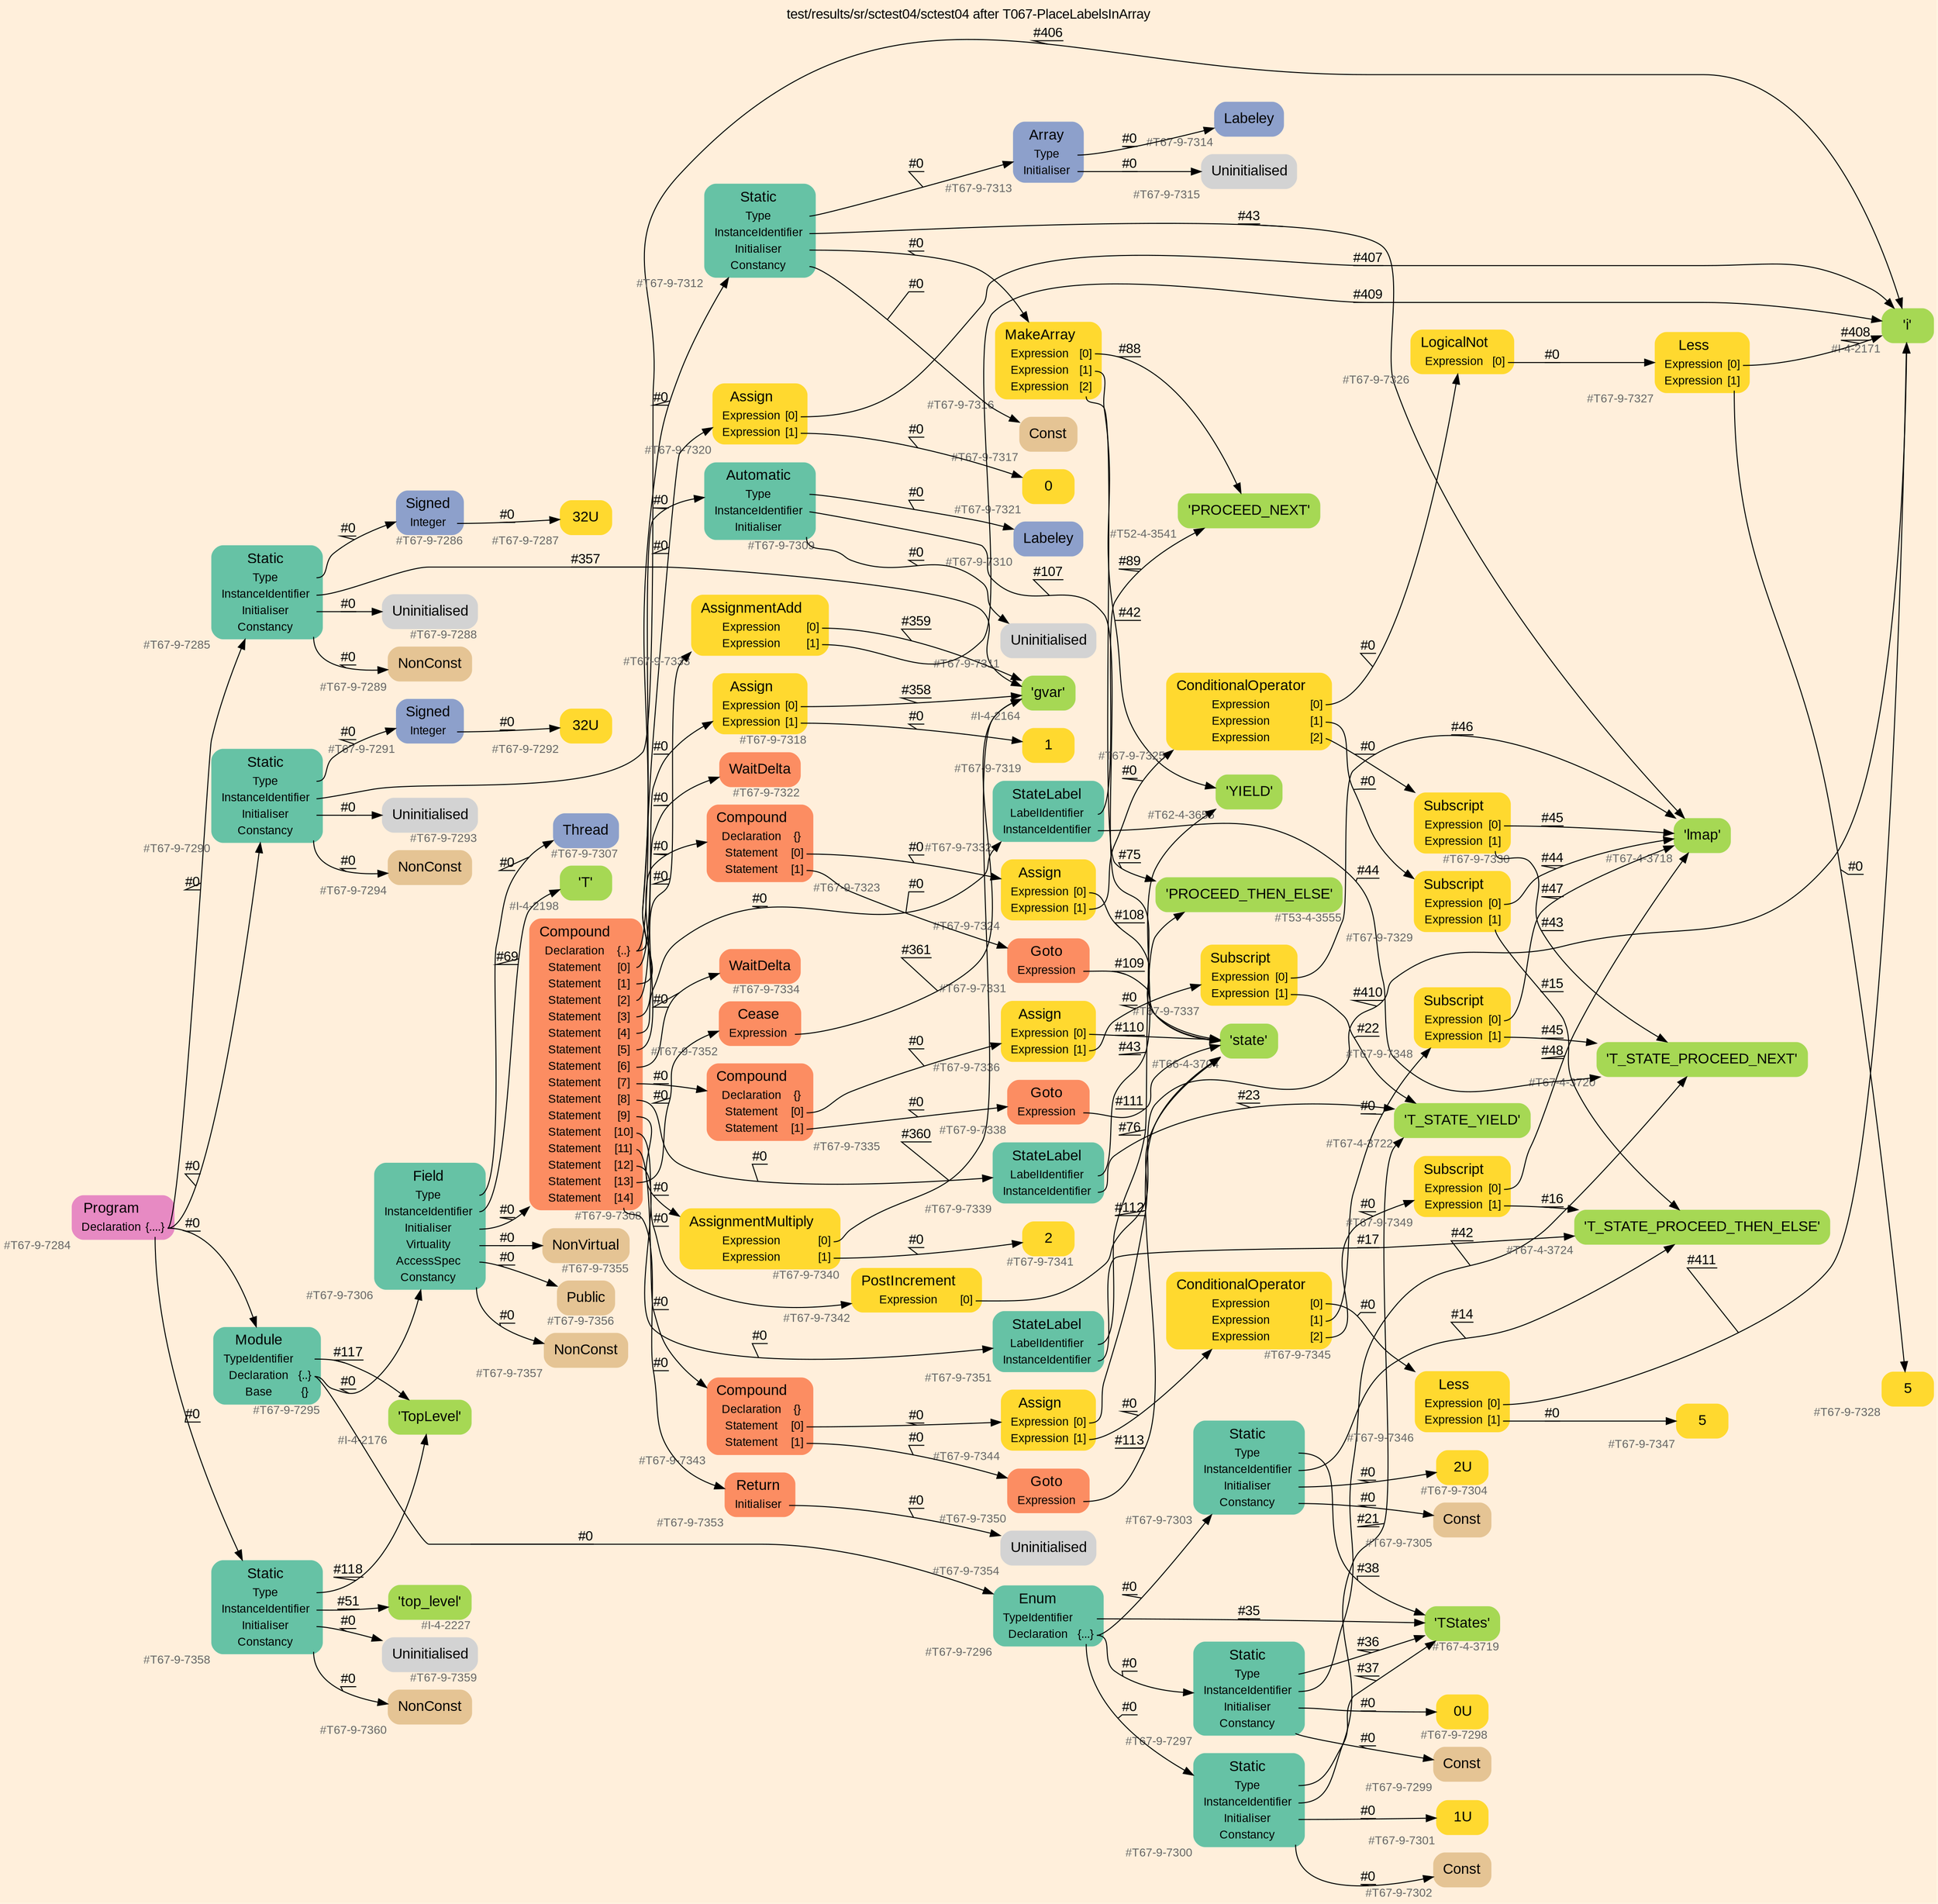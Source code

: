 digraph "test/results/sr/sctest04/sctest04 after T067-PlaceLabelsInArray" {
label = "test/results/sr/sctest04/sctest04 after T067-PlaceLabelsInArray"
labelloc = t
graph [
    rankdir = "LR"
    ranksep = 0.3
    bgcolor = antiquewhite1
    color = black
    fontcolor = black
    fontname = "Arial"
];
node [
    fontname = "Arial"
];
edge [
    fontname = "Arial"
];

// -------------------- node figure --------------------
// -------- block #T67-9-7284 ----------
"#T67-9-7284" [
    fillcolor = "/set28/4"
    xlabel = "#T67-9-7284"
    fontsize = "12"
    fontcolor = grey40
    shape = "plaintext"
    label = <<TABLE BORDER="0" CELLBORDER="0" CELLSPACING="0">
     <TR><TD><FONT COLOR="black" POINT-SIZE="15">Program</FONT></TD></TR>
     <TR><TD><FONT COLOR="black" POINT-SIZE="12">Declaration</FONT></TD><TD PORT="port0"><FONT COLOR="black" POINT-SIZE="12">{....}</FONT></TD></TR>
    </TABLE>>
    style = "rounded,filled"
];

// -------- block #T67-9-7285 ----------
"#T67-9-7285" [
    fillcolor = "/set28/1"
    xlabel = "#T67-9-7285"
    fontsize = "12"
    fontcolor = grey40
    shape = "plaintext"
    label = <<TABLE BORDER="0" CELLBORDER="0" CELLSPACING="0">
     <TR><TD><FONT COLOR="black" POINT-SIZE="15">Static</FONT></TD></TR>
     <TR><TD><FONT COLOR="black" POINT-SIZE="12">Type</FONT></TD><TD PORT="port0"></TD></TR>
     <TR><TD><FONT COLOR="black" POINT-SIZE="12">InstanceIdentifier</FONT></TD><TD PORT="port1"></TD></TR>
     <TR><TD><FONT COLOR="black" POINT-SIZE="12">Initialiser</FONT></TD><TD PORT="port2"></TD></TR>
     <TR><TD><FONT COLOR="black" POINT-SIZE="12">Constancy</FONT></TD><TD PORT="port3"></TD></TR>
    </TABLE>>
    style = "rounded,filled"
];

// -------- block #T67-9-7286 ----------
"#T67-9-7286" [
    fillcolor = "/set28/3"
    xlabel = "#T67-9-7286"
    fontsize = "12"
    fontcolor = grey40
    shape = "plaintext"
    label = <<TABLE BORDER="0" CELLBORDER="0" CELLSPACING="0">
     <TR><TD><FONT COLOR="black" POINT-SIZE="15">Signed</FONT></TD></TR>
     <TR><TD><FONT COLOR="black" POINT-SIZE="12">Integer</FONT></TD><TD PORT="port0"></TD></TR>
    </TABLE>>
    style = "rounded,filled"
];

// -------- block #T67-9-7287 ----------
"#T67-9-7287" [
    fillcolor = "/set28/6"
    xlabel = "#T67-9-7287"
    fontsize = "12"
    fontcolor = grey40
    shape = "plaintext"
    label = <<TABLE BORDER="0" CELLBORDER="0" CELLSPACING="0">
     <TR><TD><FONT COLOR="black" POINT-SIZE="15">32U</FONT></TD></TR>
    </TABLE>>
    style = "rounded,filled"
];

// -------- block #I-4-2164 ----------
"#I-4-2164" [
    fillcolor = "/set28/5"
    xlabel = "#I-4-2164"
    fontsize = "12"
    fontcolor = grey40
    shape = "plaintext"
    label = <<TABLE BORDER="0" CELLBORDER="0" CELLSPACING="0">
     <TR><TD><FONT COLOR="black" POINT-SIZE="15">'gvar'</FONT></TD></TR>
    </TABLE>>
    style = "rounded,filled"
];

// -------- block #T67-9-7288 ----------
"#T67-9-7288" [
    xlabel = "#T67-9-7288"
    fontsize = "12"
    fontcolor = grey40
    shape = "plaintext"
    label = <<TABLE BORDER="0" CELLBORDER="0" CELLSPACING="0">
     <TR><TD><FONT COLOR="black" POINT-SIZE="15">Uninitialised</FONT></TD></TR>
    </TABLE>>
    style = "rounded,filled"
];

// -------- block #T67-9-7289 ----------
"#T67-9-7289" [
    fillcolor = "/set28/7"
    xlabel = "#T67-9-7289"
    fontsize = "12"
    fontcolor = grey40
    shape = "plaintext"
    label = <<TABLE BORDER="0" CELLBORDER="0" CELLSPACING="0">
     <TR><TD><FONT COLOR="black" POINT-SIZE="15">NonConst</FONT></TD></TR>
    </TABLE>>
    style = "rounded,filled"
];

// -------- block #T67-9-7290 ----------
"#T67-9-7290" [
    fillcolor = "/set28/1"
    xlabel = "#T67-9-7290"
    fontsize = "12"
    fontcolor = grey40
    shape = "plaintext"
    label = <<TABLE BORDER="0" CELLBORDER="0" CELLSPACING="0">
     <TR><TD><FONT COLOR="black" POINT-SIZE="15">Static</FONT></TD></TR>
     <TR><TD><FONT COLOR="black" POINT-SIZE="12">Type</FONT></TD><TD PORT="port0"></TD></TR>
     <TR><TD><FONT COLOR="black" POINT-SIZE="12">InstanceIdentifier</FONT></TD><TD PORT="port1"></TD></TR>
     <TR><TD><FONT COLOR="black" POINT-SIZE="12">Initialiser</FONT></TD><TD PORT="port2"></TD></TR>
     <TR><TD><FONT COLOR="black" POINT-SIZE="12">Constancy</FONT></TD><TD PORT="port3"></TD></TR>
    </TABLE>>
    style = "rounded,filled"
];

// -------- block #T67-9-7291 ----------
"#T67-9-7291" [
    fillcolor = "/set28/3"
    xlabel = "#T67-9-7291"
    fontsize = "12"
    fontcolor = grey40
    shape = "plaintext"
    label = <<TABLE BORDER="0" CELLBORDER="0" CELLSPACING="0">
     <TR><TD><FONT COLOR="black" POINT-SIZE="15">Signed</FONT></TD></TR>
     <TR><TD><FONT COLOR="black" POINT-SIZE="12">Integer</FONT></TD><TD PORT="port0"></TD></TR>
    </TABLE>>
    style = "rounded,filled"
];

// -------- block #T67-9-7292 ----------
"#T67-9-7292" [
    fillcolor = "/set28/6"
    xlabel = "#T67-9-7292"
    fontsize = "12"
    fontcolor = grey40
    shape = "plaintext"
    label = <<TABLE BORDER="0" CELLBORDER="0" CELLSPACING="0">
     <TR><TD><FONT COLOR="black" POINT-SIZE="15">32U</FONT></TD></TR>
    </TABLE>>
    style = "rounded,filled"
];

// -------- block #I-4-2171 ----------
"#I-4-2171" [
    fillcolor = "/set28/5"
    xlabel = "#I-4-2171"
    fontsize = "12"
    fontcolor = grey40
    shape = "plaintext"
    label = <<TABLE BORDER="0" CELLBORDER="0" CELLSPACING="0">
     <TR><TD><FONT COLOR="black" POINT-SIZE="15">'i'</FONT></TD></TR>
    </TABLE>>
    style = "rounded,filled"
];

// -------- block #T67-9-7293 ----------
"#T67-9-7293" [
    xlabel = "#T67-9-7293"
    fontsize = "12"
    fontcolor = grey40
    shape = "plaintext"
    label = <<TABLE BORDER="0" CELLBORDER="0" CELLSPACING="0">
     <TR><TD><FONT COLOR="black" POINT-SIZE="15">Uninitialised</FONT></TD></TR>
    </TABLE>>
    style = "rounded,filled"
];

// -------- block #T67-9-7294 ----------
"#T67-9-7294" [
    fillcolor = "/set28/7"
    xlabel = "#T67-9-7294"
    fontsize = "12"
    fontcolor = grey40
    shape = "plaintext"
    label = <<TABLE BORDER="0" CELLBORDER="0" CELLSPACING="0">
     <TR><TD><FONT COLOR="black" POINT-SIZE="15">NonConst</FONT></TD></TR>
    </TABLE>>
    style = "rounded,filled"
];

// -------- block #T67-9-7295 ----------
"#T67-9-7295" [
    fillcolor = "/set28/1"
    xlabel = "#T67-9-7295"
    fontsize = "12"
    fontcolor = grey40
    shape = "plaintext"
    label = <<TABLE BORDER="0" CELLBORDER="0" CELLSPACING="0">
     <TR><TD><FONT COLOR="black" POINT-SIZE="15">Module</FONT></TD></TR>
     <TR><TD><FONT COLOR="black" POINT-SIZE="12">TypeIdentifier</FONT></TD><TD PORT="port0"></TD></TR>
     <TR><TD><FONT COLOR="black" POINT-SIZE="12">Declaration</FONT></TD><TD PORT="port1"><FONT COLOR="black" POINT-SIZE="12">{..}</FONT></TD></TR>
     <TR><TD><FONT COLOR="black" POINT-SIZE="12">Base</FONT></TD><TD PORT="port2"><FONT COLOR="black" POINT-SIZE="12">{}</FONT></TD></TR>
    </TABLE>>
    style = "rounded,filled"
];

// -------- block #I-4-2176 ----------
"#I-4-2176" [
    fillcolor = "/set28/5"
    xlabel = "#I-4-2176"
    fontsize = "12"
    fontcolor = grey40
    shape = "plaintext"
    label = <<TABLE BORDER="0" CELLBORDER="0" CELLSPACING="0">
     <TR><TD><FONT COLOR="black" POINT-SIZE="15">'TopLevel'</FONT></TD></TR>
    </TABLE>>
    style = "rounded,filled"
];

// -------- block #T67-9-7296 ----------
"#T67-9-7296" [
    fillcolor = "/set28/1"
    xlabel = "#T67-9-7296"
    fontsize = "12"
    fontcolor = grey40
    shape = "plaintext"
    label = <<TABLE BORDER="0" CELLBORDER="0" CELLSPACING="0">
     <TR><TD><FONT COLOR="black" POINT-SIZE="15">Enum</FONT></TD></TR>
     <TR><TD><FONT COLOR="black" POINT-SIZE="12">TypeIdentifier</FONT></TD><TD PORT="port0"></TD></TR>
     <TR><TD><FONT COLOR="black" POINT-SIZE="12">Declaration</FONT></TD><TD PORT="port1"><FONT COLOR="black" POINT-SIZE="12">{...}</FONT></TD></TR>
    </TABLE>>
    style = "rounded,filled"
];

// -------- block #T67-4-3719 ----------
"#T67-4-3719" [
    fillcolor = "/set28/5"
    xlabel = "#T67-4-3719"
    fontsize = "12"
    fontcolor = grey40
    shape = "plaintext"
    label = <<TABLE BORDER="0" CELLBORDER="0" CELLSPACING="0">
     <TR><TD><FONT COLOR="black" POINT-SIZE="15">'TStates'</FONT></TD></TR>
    </TABLE>>
    style = "rounded,filled"
];

// -------- block #T67-9-7297 ----------
"#T67-9-7297" [
    fillcolor = "/set28/1"
    xlabel = "#T67-9-7297"
    fontsize = "12"
    fontcolor = grey40
    shape = "plaintext"
    label = <<TABLE BORDER="0" CELLBORDER="0" CELLSPACING="0">
     <TR><TD><FONT COLOR="black" POINT-SIZE="15">Static</FONT></TD></TR>
     <TR><TD><FONT COLOR="black" POINT-SIZE="12">Type</FONT></TD><TD PORT="port0"></TD></TR>
     <TR><TD><FONT COLOR="black" POINT-SIZE="12">InstanceIdentifier</FONT></TD><TD PORT="port1"></TD></TR>
     <TR><TD><FONT COLOR="black" POINT-SIZE="12">Initialiser</FONT></TD><TD PORT="port2"></TD></TR>
     <TR><TD><FONT COLOR="black" POINT-SIZE="12">Constancy</FONT></TD><TD PORT="port3"></TD></TR>
    </TABLE>>
    style = "rounded,filled"
];

// -------- block #T67-4-3720 ----------
"#T67-4-3720" [
    fillcolor = "/set28/5"
    xlabel = "#T67-4-3720"
    fontsize = "12"
    fontcolor = grey40
    shape = "plaintext"
    label = <<TABLE BORDER="0" CELLBORDER="0" CELLSPACING="0">
     <TR><TD><FONT COLOR="black" POINT-SIZE="15">'T_STATE_PROCEED_NEXT'</FONT></TD></TR>
    </TABLE>>
    style = "rounded,filled"
];

// -------- block #T67-9-7298 ----------
"#T67-9-7298" [
    fillcolor = "/set28/6"
    xlabel = "#T67-9-7298"
    fontsize = "12"
    fontcolor = grey40
    shape = "plaintext"
    label = <<TABLE BORDER="0" CELLBORDER="0" CELLSPACING="0">
     <TR><TD><FONT COLOR="black" POINT-SIZE="15">0U</FONT></TD></TR>
    </TABLE>>
    style = "rounded,filled"
];

// -------- block #T67-9-7299 ----------
"#T67-9-7299" [
    fillcolor = "/set28/7"
    xlabel = "#T67-9-7299"
    fontsize = "12"
    fontcolor = grey40
    shape = "plaintext"
    label = <<TABLE BORDER="0" CELLBORDER="0" CELLSPACING="0">
     <TR><TD><FONT COLOR="black" POINT-SIZE="15">Const</FONT></TD></TR>
    </TABLE>>
    style = "rounded,filled"
];

// -------- block #T67-9-7300 ----------
"#T67-9-7300" [
    fillcolor = "/set28/1"
    xlabel = "#T67-9-7300"
    fontsize = "12"
    fontcolor = grey40
    shape = "plaintext"
    label = <<TABLE BORDER="0" CELLBORDER="0" CELLSPACING="0">
     <TR><TD><FONT COLOR="black" POINT-SIZE="15">Static</FONT></TD></TR>
     <TR><TD><FONT COLOR="black" POINT-SIZE="12">Type</FONT></TD><TD PORT="port0"></TD></TR>
     <TR><TD><FONT COLOR="black" POINT-SIZE="12">InstanceIdentifier</FONT></TD><TD PORT="port1"></TD></TR>
     <TR><TD><FONT COLOR="black" POINT-SIZE="12">Initialiser</FONT></TD><TD PORT="port2"></TD></TR>
     <TR><TD><FONT COLOR="black" POINT-SIZE="12">Constancy</FONT></TD><TD PORT="port3"></TD></TR>
    </TABLE>>
    style = "rounded,filled"
];

// -------- block #T67-4-3722 ----------
"#T67-4-3722" [
    fillcolor = "/set28/5"
    xlabel = "#T67-4-3722"
    fontsize = "12"
    fontcolor = grey40
    shape = "plaintext"
    label = <<TABLE BORDER="0" CELLBORDER="0" CELLSPACING="0">
     <TR><TD><FONT COLOR="black" POINT-SIZE="15">'T_STATE_YIELD'</FONT></TD></TR>
    </TABLE>>
    style = "rounded,filled"
];

// -------- block #T67-9-7301 ----------
"#T67-9-7301" [
    fillcolor = "/set28/6"
    xlabel = "#T67-9-7301"
    fontsize = "12"
    fontcolor = grey40
    shape = "plaintext"
    label = <<TABLE BORDER="0" CELLBORDER="0" CELLSPACING="0">
     <TR><TD><FONT COLOR="black" POINT-SIZE="15">1U</FONT></TD></TR>
    </TABLE>>
    style = "rounded,filled"
];

// -------- block #T67-9-7302 ----------
"#T67-9-7302" [
    fillcolor = "/set28/7"
    xlabel = "#T67-9-7302"
    fontsize = "12"
    fontcolor = grey40
    shape = "plaintext"
    label = <<TABLE BORDER="0" CELLBORDER="0" CELLSPACING="0">
     <TR><TD><FONT COLOR="black" POINT-SIZE="15">Const</FONT></TD></TR>
    </TABLE>>
    style = "rounded,filled"
];

// -------- block #T67-9-7303 ----------
"#T67-9-7303" [
    fillcolor = "/set28/1"
    xlabel = "#T67-9-7303"
    fontsize = "12"
    fontcolor = grey40
    shape = "plaintext"
    label = <<TABLE BORDER="0" CELLBORDER="0" CELLSPACING="0">
     <TR><TD><FONT COLOR="black" POINT-SIZE="15">Static</FONT></TD></TR>
     <TR><TD><FONT COLOR="black" POINT-SIZE="12">Type</FONT></TD><TD PORT="port0"></TD></TR>
     <TR><TD><FONT COLOR="black" POINT-SIZE="12">InstanceIdentifier</FONT></TD><TD PORT="port1"></TD></TR>
     <TR><TD><FONT COLOR="black" POINT-SIZE="12">Initialiser</FONT></TD><TD PORT="port2"></TD></TR>
     <TR><TD><FONT COLOR="black" POINT-SIZE="12">Constancy</FONT></TD><TD PORT="port3"></TD></TR>
    </TABLE>>
    style = "rounded,filled"
];

// -------- block #T67-4-3724 ----------
"#T67-4-3724" [
    fillcolor = "/set28/5"
    xlabel = "#T67-4-3724"
    fontsize = "12"
    fontcolor = grey40
    shape = "plaintext"
    label = <<TABLE BORDER="0" CELLBORDER="0" CELLSPACING="0">
     <TR><TD><FONT COLOR="black" POINT-SIZE="15">'T_STATE_PROCEED_THEN_ELSE'</FONT></TD></TR>
    </TABLE>>
    style = "rounded,filled"
];

// -------- block #T67-9-7304 ----------
"#T67-9-7304" [
    fillcolor = "/set28/6"
    xlabel = "#T67-9-7304"
    fontsize = "12"
    fontcolor = grey40
    shape = "plaintext"
    label = <<TABLE BORDER="0" CELLBORDER="0" CELLSPACING="0">
     <TR><TD><FONT COLOR="black" POINT-SIZE="15">2U</FONT></TD></TR>
    </TABLE>>
    style = "rounded,filled"
];

// -------- block #T67-9-7305 ----------
"#T67-9-7305" [
    fillcolor = "/set28/7"
    xlabel = "#T67-9-7305"
    fontsize = "12"
    fontcolor = grey40
    shape = "plaintext"
    label = <<TABLE BORDER="0" CELLBORDER="0" CELLSPACING="0">
     <TR><TD><FONT COLOR="black" POINT-SIZE="15">Const</FONT></TD></TR>
    </TABLE>>
    style = "rounded,filled"
];

// -------- block #T67-9-7306 ----------
"#T67-9-7306" [
    fillcolor = "/set28/1"
    xlabel = "#T67-9-7306"
    fontsize = "12"
    fontcolor = grey40
    shape = "plaintext"
    label = <<TABLE BORDER="0" CELLBORDER="0" CELLSPACING="0">
     <TR><TD><FONT COLOR="black" POINT-SIZE="15">Field</FONT></TD></TR>
     <TR><TD><FONT COLOR="black" POINT-SIZE="12">Type</FONT></TD><TD PORT="port0"></TD></TR>
     <TR><TD><FONT COLOR="black" POINT-SIZE="12">InstanceIdentifier</FONT></TD><TD PORT="port1"></TD></TR>
     <TR><TD><FONT COLOR="black" POINT-SIZE="12">Initialiser</FONT></TD><TD PORT="port2"></TD></TR>
     <TR><TD><FONT COLOR="black" POINT-SIZE="12">Virtuality</FONT></TD><TD PORT="port3"></TD></TR>
     <TR><TD><FONT COLOR="black" POINT-SIZE="12">AccessSpec</FONT></TD><TD PORT="port4"></TD></TR>
     <TR><TD><FONT COLOR="black" POINT-SIZE="12">Constancy</FONT></TD><TD PORT="port5"></TD></TR>
    </TABLE>>
    style = "rounded,filled"
];

// -------- block #T67-9-7307 ----------
"#T67-9-7307" [
    fillcolor = "/set28/3"
    xlabel = "#T67-9-7307"
    fontsize = "12"
    fontcolor = grey40
    shape = "plaintext"
    label = <<TABLE BORDER="0" CELLBORDER="0" CELLSPACING="0">
     <TR><TD><FONT COLOR="black" POINT-SIZE="15">Thread</FONT></TD></TR>
    </TABLE>>
    style = "rounded,filled"
];

// -------- block #I-4-2198 ----------
"#I-4-2198" [
    fillcolor = "/set28/5"
    xlabel = "#I-4-2198"
    fontsize = "12"
    fontcolor = grey40
    shape = "plaintext"
    label = <<TABLE BORDER="0" CELLBORDER="0" CELLSPACING="0">
     <TR><TD><FONT COLOR="black" POINT-SIZE="15">'T'</FONT></TD></TR>
    </TABLE>>
    style = "rounded,filled"
];

// -------- block #T67-9-7308 ----------
"#T67-9-7308" [
    fillcolor = "/set28/2"
    xlabel = "#T67-9-7308"
    fontsize = "12"
    fontcolor = grey40
    shape = "plaintext"
    label = <<TABLE BORDER="0" CELLBORDER="0" CELLSPACING="0">
     <TR><TD><FONT COLOR="black" POINT-SIZE="15">Compound</FONT></TD></TR>
     <TR><TD><FONT COLOR="black" POINT-SIZE="12">Declaration</FONT></TD><TD PORT="port0"><FONT COLOR="black" POINT-SIZE="12">{..}</FONT></TD></TR>
     <TR><TD><FONT COLOR="black" POINT-SIZE="12">Statement</FONT></TD><TD PORT="port1"><FONT COLOR="black" POINT-SIZE="12">[0]</FONT></TD></TR>
     <TR><TD><FONT COLOR="black" POINT-SIZE="12">Statement</FONT></TD><TD PORT="port2"><FONT COLOR="black" POINT-SIZE="12">[1]</FONT></TD></TR>
     <TR><TD><FONT COLOR="black" POINT-SIZE="12">Statement</FONT></TD><TD PORT="port3"><FONT COLOR="black" POINT-SIZE="12">[2]</FONT></TD></TR>
     <TR><TD><FONT COLOR="black" POINT-SIZE="12">Statement</FONT></TD><TD PORT="port4"><FONT COLOR="black" POINT-SIZE="12">[3]</FONT></TD></TR>
     <TR><TD><FONT COLOR="black" POINT-SIZE="12">Statement</FONT></TD><TD PORT="port5"><FONT COLOR="black" POINT-SIZE="12">[4]</FONT></TD></TR>
     <TR><TD><FONT COLOR="black" POINT-SIZE="12">Statement</FONT></TD><TD PORT="port6"><FONT COLOR="black" POINT-SIZE="12">[5]</FONT></TD></TR>
     <TR><TD><FONT COLOR="black" POINT-SIZE="12">Statement</FONT></TD><TD PORT="port7"><FONT COLOR="black" POINT-SIZE="12">[6]</FONT></TD></TR>
     <TR><TD><FONT COLOR="black" POINT-SIZE="12">Statement</FONT></TD><TD PORT="port8"><FONT COLOR="black" POINT-SIZE="12">[7]</FONT></TD></TR>
     <TR><TD><FONT COLOR="black" POINT-SIZE="12">Statement</FONT></TD><TD PORT="port9"><FONT COLOR="black" POINT-SIZE="12">[8]</FONT></TD></TR>
     <TR><TD><FONT COLOR="black" POINT-SIZE="12">Statement</FONT></TD><TD PORT="port10"><FONT COLOR="black" POINT-SIZE="12">[9]</FONT></TD></TR>
     <TR><TD><FONT COLOR="black" POINT-SIZE="12">Statement</FONT></TD><TD PORT="port11"><FONT COLOR="black" POINT-SIZE="12">[10]</FONT></TD></TR>
     <TR><TD><FONT COLOR="black" POINT-SIZE="12">Statement</FONT></TD><TD PORT="port12"><FONT COLOR="black" POINT-SIZE="12">[11]</FONT></TD></TR>
     <TR><TD><FONT COLOR="black" POINT-SIZE="12">Statement</FONT></TD><TD PORT="port13"><FONT COLOR="black" POINT-SIZE="12">[12]</FONT></TD></TR>
     <TR><TD><FONT COLOR="black" POINT-SIZE="12">Statement</FONT></TD><TD PORT="port14"><FONT COLOR="black" POINT-SIZE="12">[13]</FONT></TD></TR>
     <TR><TD><FONT COLOR="black" POINT-SIZE="12">Statement</FONT></TD><TD PORT="port15"><FONT COLOR="black" POINT-SIZE="12">[14]</FONT></TD></TR>
    </TABLE>>
    style = "rounded,filled"
];

// -------- block #T67-9-7309 ----------
"#T67-9-7309" [
    fillcolor = "/set28/1"
    xlabel = "#T67-9-7309"
    fontsize = "12"
    fontcolor = grey40
    shape = "plaintext"
    label = <<TABLE BORDER="0" CELLBORDER="0" CELLSPACING="0">
     <TR><TD><FONT COLOR="black" POINT-SIZE="15">Automatic</FONT></TD></TR>
     <TR><TD><FONT COLOR="black" POINT-SIZE="12">Type</FONT></TD><TD PORT="port0"></TD></TR>
     <TR><TD><FONT COLOR="black" POINT-SIZE="12">InstanceIdentifier</FONT></TD><TD PORT="port1"></TD></TR>
     <TR><TD><FONT COLOR="black" POINT-SIZE="12">Initialiser</FONT></TD><TD PORT="port2"></TD></TR>
    </TABLE>>
    style = "rounded,filled"
];

// -------- block #T67-9-7310 ----------
"#T67-9-7310" [
    fillcolor = "/set28/3"
    xlabel = "#T67-9-7310"
    fontsize = "12"
    fontcolor = grey40
    shape = "plaintext"
    label = <<TABLE BORDER="0" CELLBORDER="0" CELLSPACING="0">
     <TR><TD><FONT COLOR="black" POINT-SIZE="15">Labeley</FONT></TD></TR>
    </TABLE>>
    style = "rounded,filled"
];

// -------- block #T66-4-3704 ----------
"#T66-4-3704" [
    fillcolor = "/set28/5"
    xlabel = "#T66-4-3704"
    fontsize = "12"
    fontcolor = grey40
    shape = "plaintext"
    label = <<TABLE BORDER="0" CELLBORDER="0" CELLSPACING="0">
     <TR><TD><FONT COLOR="black" POINT-SIZE="15">'state'</FONT></TD></TR>
    </TABLE>>
    style = "rounded,filled"
];

// -------- block #T67-9-7311 ----------
"#T67-9-7311" [
    xlabel = "#T67-9-7311"
    fontsize = "12"
    fontcolor = grey40
    shape = "plaintext"
    label = <<TABLE BORDER="0" CELLBORDER="0" CELLSPACING="0">
     <TR><TD><FONT COLOR="black" POINT-SIZE="15">Uninitialised</FONT></TD></TR>
    </TABLE>>
    style = "rounded,filled"
];

// -------- block #T67-9-7312 ----------
"#T67-9-7312" [
    fillcolor = "/set28/1"
    xlabel = "#T67-9-7312"
    fontsize = "12"
    fontcolor = grey40
    shape = "plaintext"
    label = <<TABLE BORDER="0" CELLBORDER="0" CELLSPACING="0">
     <TR><TD><FONT COLOR="black" POINT-SIZE="15">Static</FONT></TD></TR>
     <TR><TD><FONT COLOR="black" POINT-SIZE="12">Type</FONT></TD><TD PORT="port0"></TD></TR>
     <TR><TD><FONT COLOR="black" POINT-SIZE="12">InstanceIdentifier</FONT></TD><TD PORT="port1"></TD></TR>
     <TR><TD><FONT COLOR="black" POINT-SIZE="12">Initialiser</FONT></TD><TD PORT="port2"></TD></TR>
     <TR><TD><FONT COLOR="black" POINT-SIZE="12">Constancy</FONT></TD><TD PORT="port3"></TD></TR>
    </TABLE>>
    style = "rounded,filled"
];

// -------- block #T67-9-7313 ----------
"#T67-9-7313" [
    fillcolor = "/set28/3"
    xlabel = "#T67-9-7313"
    fontsize = "12"
    fontcolor = grey40
    shape = "plaintext"
    label = <<TABLE BORDER="0" CELLBORDER="0" CELLSPACING="0">
     <TR><TD><FONT COLOR="black" POINT-SIZE="15">Array</FONT></TD></TR>
     <TR><TD><FONT COLOR="black" POINT-SIZE="12">Type</FONT></TD><TD PORT="port0"></TD></TR>
     <TR><TD><FONT COLOR="black" POINT-SIZE="12">Initialiser</FONT></TD><TD PORT="port1"></TD></TR>
    </TABLE>>
    style = "rounded,filled"
];

// -------- block #T67-9-7314 ----------
"#T67-9-7314" [
    fillcolor = "/set28/3"
    xlabel = "#T67-9-7314"
    fontsize = "12"
    fontcolor = grey40
    shape = "plaintext"
    label = <<TABLE BORDER="0" CELLBORDER="0" CELLSPACING="0">
     <TR><TD><FONT COLOR="black" POINT-SIZE="15">Labeley</FONT></TD></TR>
    </TABLE>>
    style = "rounded,filled"
];

// -------- block #T67-9-7315 ----------
"#T67-9-7315" [
    xlabel = "#T67-9-7315"
    fontsize = "12"
    fontcolor = grey40
    shape = "plaintext"
    label = <<TABLE BORDER="0" CELLBORDER="0" CELLSPACING="0">
     <TR><TD><FONT COLOR="black" POINT-SIZE="15">Uninitialised</FONT></TD></TR>
    </TABLE>>
    style = "rounded,filled"
];

// -------- block #T67-4-3718 ----------
"#T67-4-3718" [
    fillcolor = "/set28/5"
    xlabel = "#T67-4-3718"
    fontsize = "12"
    fontcolor = grey40
    shape = "plaintext"
    label = <<TABLE BORDER="0" CELLBORDER="0" CELLSPACING="0">
     <TR><TD><FONT COLOR="black" POINT-SIZE="15">'lmap'</FONT></TD></TR>
    </TABLE>>
    style = "rounded,filled"
];

// -------- block #T67-9-7316 ----------
"#T67-9-7316" [
    fillcolor = "/set28/6"
    xlabel = "#T67-9-7316"
    fontsize = "12"
    fontcolor = grey40
    shape = "plaintext"
    label = <<TABLE BORDER="0" CELLBORDER="0" CELLSPACING="0">
     <TR><TD><FONT COLOR="black" POINT-SIZE="15">MakeArray</FONT></TD></TR>
     <TR><TD><FONT COLOR="black" POINT-SIZE="12">Expression</FONT></TD><TD PORT="port0"><FONT COLOR="black" POINT-SIZE="12">[0]</FONT></TD></TR>
     <TR><TD><FONT COLOR="black" POINT-SIZE="12">Expression</FONT></TD><TD PORT="port1"><FONT COLOR="black" POINT-SIZE="12">[1]</FONT></TD></TR>
     <TR><TD><FONT COLOR="black" POINT-SIZE="12">Expression</FONT></TD><TD PORT="port2"><FONT COLOR="black" POINT-SIZE="12">[2]</FONT></TD></TR>
    </TABLE>>
    style = "rounded,filled"
];

// -------- block #T52-4-3541 ----------
"#T52-4-3541" [
    fillcolor = "/set28/5"
    xlabel = "#T52-4-3541"
    fontsize = "12"
    fontcolor = grey40
    shape = "plaintext"
    label = <<TABLE BORDER="0" CELLBORDER="0" CELLSPACING="0">
     <TR><TD><FONT COLOR="black" POINT-SIZE="15">'PROCEED_NEXT'</FONT></TD></TR>
    </TABLE>>
    style = "rounded,filled"
];

// -------- block #T62-4-3655 ----------
"#T62-4-3655" [
    fillcolor = "/set28/5"
    xlabel = "#T62-4-3655"
    fontsize = "12"
    fontcolor = grey40
    shape = "plaintext"
    label = <<TABLE BORDER="0" CELLBORDER="0" CELLSPACING="0">
     <TR><TD><FONT COLOR="black" POINT-SIZE="15">'YIELD'</FONT></TD></TR>
    </TABLE>>
    style = "rounded,filled"
];

// -------- block #T53-4-3555 ----------
"#T53-4-3555" [
    fillcolor = "/set28/5"
    xlabel = "#T53-4-3555"
    fontsize = "12"
    fontcolor = grey40
    shape = "plaintext"
    label = <<TABLE BORDER="0" CELLBORDER="0" CELLSPACING="0">
     <TR><TD><FONT COLOR="black" POINT-SIZE="15">'PROCEED_THEN_ELSE'</FONT></TD></TR>
    </TABLE>>
    style = "rounded,filled"
];

// -------- block #T67-9-7317 ----------
"#T67-9-7317" [
    fillcolor = "/set28/7"
    xlabel = "#T67-9-7317"
    fontsize = "12"
    fontcolor = grey40
    shape = "plaintext"
    label = <<TABLE BORDER="0" CELLBORDER="0" CELLSPACING="0">
     <TR><TD><FONT COLOR="black" POINT-SIZE="15">Const</FONT></TD></TR>
    </TABLE>>
    style = "rounded,filled"
];

// -------- block #T67-9-7318 ----------
"#T67-9-7318" [
    fillcolor = "/set28/6"
    xlabel = "#T67-9-7318"
    fontsize = "12"
    fontcolor = grey40
    shape = "plaintext"
    label = <<TABLE BORDER="0" CELLBORDER="0" CELLSPACING="0">
     <TR><TD><FONT COLOR="black" POINT-SIZE="15">Assign</FONT></TD></TR>
     <TR><TD><FONT COLOR="black" POINT-SIZE="12">Expression</FONT></TD><TD PORT="port0"><FONT COLOR="black" POINT-SIZE="12">[0]</FONT></TD></TR>
     <TR><TD><FONT COLOR="black" POINT-SIZE="12">Expression</FONT></TD><TD PORT="port1"><FONT COLOR="black" POINT-SIZE="12">[1]</FONT></TD></TR>
    </TABLE>>
    style = "rounded,filled"
];

// -------- block #T67-9-7319 ----------
"#T67-9-7319" [
    fillcolor = "/set28/6"
    xlabel = "#T67-9-7319"
    fontsize = "12"
    fontcolor = grey40
    shape = "plaintext"
    label = <<TABLE BORDER="0" CELLBORDER="0" CELLSPACING="0">
     <TR><TD><FONT COLOR="black" POINT-SIZE="15">1</FONT></TD></TR>
    </TABLE>>
    style = "rounded,filled"
];

// -------- block #T67-9-7320 ----------
"#T67-9-7320" [
    fillcolor = "/set28/6"
    xlabel = "#T67-9-7320"
    fontsize = "12"
    fontcolor = grey40
    shape = "plaintext"
    label = <<TABLE BORDER="0" CELLBORDER="0" CELLSPACING="0">
     <TR><TD><FONT COLOR="black" POINT-SIZE="15">Assign</FONT></TD></TR>
     <TR><TD><FONT COLOR="black" POINT-SIZE="12">Expression</FONT></TD><TD PORT="port0"><FONT COLOR="black" POINT-SIZE="12">[0]</FONT></TD></TR>
     <TR><TD><FONT COLOR="black" POINT-SIZE="12">Expression</FONT></TD><TD PORT="port1"><FONT COLOR="black" POINT-SIZE="12">[1]</FONT></TD></TR>
    </TABLE>>
    style = "rounded,filled"
];

// -------- block #T67-9-7321 ----------
"#T67-9-7321" [
    fillcolor = "/set28/6"
    xlabel = "#T67-9-7321"
    fontsize = "12"
    fontcolor = grey40
    shape = "plaintext"
    label = <<TABLE BORDER="0" CELLBORDER="0" CELLSPACING="0">
     <TR><TD><FONT COLOR="black" POINT-SIZE="15">0</FONT></TD></TR>
    </TABLE>>
    style = "rounded,filled"
];

// -------- block #T67-9-7322 ----------
"#T67-9-7322" [
    fillcolor = "/set28/2"
    xlabel = "#T67-9-7322"
    fontsize = "12"
    fontcolor = grey40
    shape = "plaintext"
    label = <<TABLE BORDER="0" CELLBORDER="0" CELLSPACING="0">
     <TR><TD><FONT COLOR="black" POINT-SIZE="15">WaitDelta</FONT></TD></TR>
    </TABLE>>
    style = "rounded,filled"
];

// -------- block #T67-9-7323 ----------
"#T67-9-7323" [
    fillcolor = "/set28/2"
    xlabel = "#T67-9-7323"
    fontsize = "12"
    fontcolor = grey40
    shape = "plaintext"
    label = <<TABLE BORDER="0" CELLBORDER="0" CELLSPACING="0">
     <TR><TD><FONT COLOR="black" POINT-SIZE="15">Compound</FONT></TD></TR>
     <TR><TD><FONT COLOR="black" POINT-SIZE="12">Declaration</FONT></TD><TD PORT="port0"><FONT COLOR="black" POINT-SIZE="12">{}</FONT></TD></TR>
     <TR><TD><FONT COLOR="black" POINT-SIZE="12">Statement</FONT></TD><TD PORT="port1"><FONT COLOR="black" POINT-SIZE="12">[0]</FONT></TD></TR>
     <TR><TD><FONT COLOR="black" POINT-SIZE="12">Statement</FONT></TD><TD PORT="port2"><FONT COLOR="black" POINT-SIZE="12">[1]</FONT></TD></TR>
    </TABLE>>
    style = "rounded,filled"
];

// -------- block #T67-9-7324 ----------
"#T67-9-7324" [
    fillcolor = "/set28/6"
    xlabel = "#T67-9-7324"
    fontsize = "12"
    fontcolor = grey40
    shape = "plaintext"
    label = <<TABLE BORDER="0" CELLBORDER="0" CELLSPACING="0">
     <TR><TD><FONT COLOR="black" POINT-SIZE="15">Assign</FONT></TD></TR>
     <TR><TD><FONT COLOR="black" POINT-SIZE="12">Expression</FONT></TD><TD PORT="port0"><FONT COLOR="black" POINT-SIZE="12">[0]</FONT></TD></TR>
     <TR><TD><FONT COLOR="black" POINT-SIZE="12">Expression</FONT></TD><TD PORT="port1"><FONT COLOR="black" POINT-SIZE="12">[1]</FONT></TD></TR>
    </TABLE>>
    style = "rounded,filled"
];

// -------- block #T67-9-7325 ----------
"#T67-9-7325" [
    fillcolor = "/set28/6"
    xlabel = "#T67-9-7325"
    fontsize = "12"
    fontcolor = grey40
    shape = "plaintext"
    label = <<TABLE BORDER="0" CELLBORDER="0" CELLSPACING="0">
     <TR><TD><FONT COLOR="black" POINT-SIZE="15">ConditionalOperator</FONT></TD></TR>
     <TR><TD><FONT COLOR="black" POINT-SIZE="12">Expression</FONT></TD><TD PORT="port0"><FONT COLOR="black" POINT-SIZE="12">[0]</FONT></TD></TR>
     <TR><TD><FONT COLOR="black" POINT-SIZE="12">Expression</FONT></TD><TD PORT="port1"><FONT COLOR="black" POINT-SIZE="12">[1]</FONT></TD></TR>
     <TR><TD><FONT COLOR="black" POINT-SIZE="12">Expression</FONT></TD><TD PORT="port2"><FONT COLOR="black" POINT-SIZE="12">[2]</FONT></TD></TR>
    </TABLE>>
    style = "rounded,filled"
];

// -------- block #T67-9-7326 ----------
"#T67-9-7326" [
    fillcolor = "/set28/6"
    xlabel = "#T67-9-7326"
    fontsize = "12"
    fontcolor = grey40
    shape = "plaintext"
    label = <<TABLE BORDER="0" CELLBORDER="0" CELLSPACING="0">
     <TR><TD><FONT COLOR="black" POINT-SIZE="15">LogicalNot</FONT></TD></TR>
     <TR><TD><FONT COLOR="black" POINT-SIZE="12">Expression</FONT></TD><TD PORT="port0"><FONT COLOR="black" POINT-SIZE="12">[0]</FONT></TD></TR>
    </TABLE>>
    style = "rounded,filled"
];

// -------- block #T67-9-7327 ----------
"#T67-9-7327" [
    fillcolor = "/set28/6"
    xlabel = "#T67-9-7327"
    fontsize = "12"
    fontcolor = grey40
    shape = "plaintext"
    label = <<TABLE BORDER="0" CELLBORDER="0" CELLSPACING="0">
     <TR><TD><FONT COLOR="black" POINT-SIZE="15">Less</FONT></TD></TR>
     <TR><TD><FONT COLOR="black" POINT-SIZE="12">Expression</FONT></TD><TD PORT="port0"><FONT COLOR="black" POINT-SIZE="12">[0]</FONT></TD></TR>
     <TR><TD><FONT COLOR="black" POINT-SIZE="12">Expression</FONT></TD><TD PORT="port1"><FONT COLOR="black" POINT-SIZE="12">[1]</FONT></TD></TR>
    </TABLE>>
    style = "rounded,filled"
];

// -------- block #T67-9-7328 ----------
"#T67-9-7328" [
    fillcolor = "/set28/6"
    xlabel = "#T67-9-7328"
    fontsize = "12"
    fontcolor = grey40
    shape = "plaintext"
    label = <<TABLE BORDER="0" CELLBORDER="0" CELLSPACING="0">
     <TR><TD><FONT COLOR="black" POINT-SIZE="15">5</FONT></TD></TR>
    </TABLE>>
    style = "rounded,filled"
];

// -------- block #T67-9-7329 ----------
"#T67-9-7329" [
    fillcolor = "/set28/6"
    xlabel = "#T67-9-7329"
    fontsize = "12"
    fontcolor = grey40
    shape = "plaintext"
    label = <<TABLE BORDER="0" CELLBORDER="0" CELLSPACING="0">
     <TR><TD><FONT COLOR="black" POINT-SIZE="15">Subscript</FONT></TD></TR>
     <TR><TD><FONT COLOR="black" POINT-SIZE="12">Expression</FONT></TD><TD PORT="port0"><FONT COLOR="black" POINT-SIZE="12">[0]</FONT></TD></TR>
     <TR><TD><FONT COLOR="black" POINT-SIZE="12">Expression</FONT></TD><TD PORT="port1"><FONT COLOR="black" POINT-SIZE="12">[1]</FONT></TD></TR>
    </TABLE>>
    style = "rounded,filled"
];

// -------- block #T67-9-7330 ----------
"#T67-9-7330" [
    fillcolor = "/set28/6"
    xlabel = "#T67-9-7330"
    fontsize = "12"
    fontcolor = grey40
    shape = "plaintext"
    label = <<TABLE BORDER="0" CELLBORDER="0" CELLSPACING="0">
     <TR><TD><FONT COLOR="black" POINT-SIZE="15">Subscript</FONT></TD></TR>
     <TR><TD><FONT COLOR="black" POINT-SIZE="12">Expression</FONT></TD><TD PORT="port0"><FONT COLOR="black" POINT-SIZE="12">[0]</FONT></TD></TR>
     <TR><TD><FONT COLOR="black" POINT-SIZE="12">Expression</FONT></TD><TD PORT="port1"><FONT COLOR="black" POINT-SIZE="12">[1]</FONT></TD></TR>
    </TABLE>>
    style = "rounded,filled"
];

// -------- block #T67-9-7331 ----------
"#T67-9-7331" [
    fillcolor = "/set28/2"
    xlabel = "#T67-9-7331"
    fontsize = "12"
    fontcolor = grey40
    shape = "plaintext"
    label = <<TABLE BORDER="0" CELLBORDER="0" CELLSPACING="0">
     <TR><TD><FONT COLOR="black" POINT-SIZE="15">Goto</FONT></TD></TR>
     <TR><TD><FONT COLOR="black" POINT-SIZE="12">Expression</FONT></TD><TD PORT="port0"></TD></TR>
    </TABLE>>
    style = "rounded,filled"
];

// -------- block #T67-9-7332 ----------
"#T67-9-7332" [
    fillcolor = "/set28/1"
    xlabel = "#T67-9-7332"
    fontsize = "12"
    fontcolor = grey40
    shape = "plaintext"
    label = <<TABLE BORDER="0" CELLBORDER="0" CELLSPACING="0">
     <TR><TD><FONT COLOR="black" POINT-SIZE="15">StateLabel</FONT></TD></TR>
     <TR><TD><FONT COLOR="black" POINT-SIZE="12">LabelIdentifier</FONT></TD><TD PORT="port0"></TD></TR>
     <TR><TD><FONT COLOR="black" POINT-SIZE="12">InstanceIdentifier</FONT></TD><TD PORT="port1"></TD></TR>
    </TABLE>>
    style = "rounded,filled"
];

// -------- block #T67-9-7333 ----------
"#T67-9-7333" [
    fillcolor = "/set28/6"
    xlabel = "#T67-9-7333"
    fontsize = "12"
    fontcolor = grey40
    shape = "plaintext"
    label = <<TABLE BORDER="0" CELLBORDER="0" CELLSPACING="0">
     <TR><TD><FONT COLOR="black" POINT-SIZE="15">AssignmentAdd</FONT></TD></TR>
     <TR><TD><FONT COLOR="black" POINT-SIZE="12">Expression</FONT></TD><TD PORT="port0"><FONT COLOR="black" POINT-SIZE="12">[0]</FONT></TD></TR>
     <TR><TD><FONT COLOR="black" POINT-SIZE="12">Expression</FONT></TD><TD PORT="port1"><FONT COLOR="black" POINT-SIZE="12">[1]</FONT></TD></TR>
    </TABLE>>
    style = "rounded,filled"
];

// -------- block #T67-9-7334 ----------
"#T67-9-7334" [
    fillcolor = "/set28/2"
    xlabel = "#T67-9-7334"
    fontsize = "12"
    fontcolor = grey40
    shape = "plaintext"
    label = <<TABLE BORDER="0" CELLBORDER="0" CELLSPACING="0">
     <TR><TD><FONT COLOR="black" POINT-SIZE="15">WaitDelta</FONT></TD></TR>
    </TABLE>>
    style = "rounded,filled"
];

// -------- block #T67-9-7335 ----------
"#T67-9-7335" [
    fillcolor = "/set28/2"
    xlabel = "#T67-9-7335"
    fontsize = "12"
    fontcolor = grey40
    shape = "plaintext"
    label = <<TABLE BORDER="0" CELLBORDER="0" CELLSPACING="0">
     <TR><TD><FONT COLOR="black" POINT-SIZE="15">Compound</FONT></TD></TR>
     <TR><TD><FONT COLOR="black" POINT-SIZE="12">Declaration</FONT></TD><TD PORT="port0"><FONT COLOR="black" POINT-SIZE="12">{}</FONT></TD></TR>
     <TR><TD><FONT COLOR="black" POINT-SIZE="12">Statement</FONT></TD><TD PORT="port1"><FONT COLOR="black" POINT-SIZE="12">[0]</FONT></TD></TR>
     <TR><TD><FONT COLOR="black" POINT-SIZE="12">Statement</FONT></TD><TD PORT="port2"><FONT COLOR="black" POINT-SIZE="12">[1]</FONT></TD></TR>
    </TABLE>>
    style = "rounded,filled"
];

// -------- block #T67-9-7336 ----------
"#T67-9-7336" [
    fillcolor = "/set28/6"
    xlabel = "#T67-9-7336"
    fontsize = "12"
    fontcolor = grey40
    shape = "plaintext"
    label = <<TABLE BORDER="0" CELLBORDER="0" CELLSPACING="0">
     <TR><TD><FONT COLOR="black" POINT-SIZE="15">Assign</FONT></TD></TR>
     <TR><TD><FONT COLOR="black" POINT-SIZE="12">Expression</FONT></TD><TD PORT="port0"><FONT COLOR="black" POINT-SIZE="12">[0]</FONT></TD></TR>
     <TR><TD><FONT COLOR="black" POINT-SIZE="12">Expression</FONT></TD><TD PORT="port1"><FONT COLOR="black" POINT-SIZE="12">[1]</FONT></TD></TR>
    </TABLE>>
    style = "rounded,filled"
];

// -------- block #T67-9-7337 ----------
"#T67-9-7337" [
    fillcolor = "/set28/6"
    xlabel = "#T67-9-7337"
    fontsize = "12"
    fontcolor = grey40
    shape = "plaintext"
    label = <<TABLE BORDER="0" CELLBORDER="0" CELLSPACING="0">
     <TR><TD><FONT COLOR="black" POINT-SIZE="15">Subscript</FONT></TD></TR>
     <TR><TD><FONT COLOR="black" POINT-SIZE="12">Expression</FONT></TD><TD PORT="port0"><FONT COLOR="black" POINT-SIZE="12">[0]</FONT></TD></TR>
     <TR><TD><FONT COLOR="black" POINT-SIZE="12">Expression</FONT></TD><TD PORT="port1"><FONT COLOR="black" POINT-SIZE="12">[1]</FONT></TD></TR>
    </TABLE>>
    style = "rounded,filled"
];

// -------- block #T67-9-7338 ----------
"#T67-9-7338" [
    fillcolor = "/set28/2"
    xlabel = "#T67-9-7338"
    fontsize = "12"
    fontcolor = grey40
    shape = "plaintext"
    label = <<TABLE BORDER="0" CELLBORDER="0" CELLSPACING="0">
     <TR><TD><FONT COLOR="black" POINT-SIZE="15">Goto</FONT></TD></TR>
     <TR><TD><FONT COLOR="black" POINT-SIZE="12">Expression</FONT></TD><TD PORT="port0"></TD></TR>
    </TABLE>>
    style = "rounded,filled"
];

// -------- block #T67-9-7339 ----------
"#T67-9-7339" [
    fillcolor = "/set28/1"
    xlabel = "#T67-9-7339"
    fontsize = "12"
    fontcolor = grey40
    shape = "plaintext"
    label = <<TABLE BORDER="0" CELLBORDER="0" CELLSPACING="0">
     <TR><TD><FONT COLOR="black" POINT-SIZE="15">StateLabel</FONT></TD></TR>
     <TR><TD><FONT COLOR="black" POINT-SIZE="12">LabelIdentifier</FONT></TD><TD PORT="port0"></TD></TR>
     <TR><TD><FONT COLOR="black" POINT-SIZE="12">InstanceIdentifier</FONT></TD><TD PORT="port1"></TD></TR>
    </TABLE>>
    style = "rounded,filled"
];

// -------- block #T67-9-7340 ----------
"#T67-9-7340" [
    fillcolor = "/set28/6"
    xlabel = "#T67-9-7340"
    fontsize = "12"
    fontcolor = grey40
    shape = "plaintext"
    label = <<TABLE BORDER="0" CELLBORDER="0" CELLSPACING="0">
     <TR><TD><FONT COLOR="black" POINT-SIZE="15">AssignmentMultiply</FONT></TD></TR>
     <TR><TD><FONT COLOR="black" POINT-SIZE="12">Expression</FONT></TD><TD PORT="port0"><FONT COLOR="black" POINT-SIZE="12">[0]</FONT></TD></TR>
     <TR><TD><FONT COLOR="black" POINT-SIZE="12">Expression</FONT></TD><TD PORT="port1"><FONT COLOR="black" POINT-SIZE="12">[1]</FONT></TD></TR>
    </TABLE>>
    style = "rounded,filled"
];

// -------- block #T67-9-7341 ----------
"#T67-9-7341" [
    fillcolor = "/set28/6"
    xlabel = "#T67-9-7341"
    fontsize = "12"
    fontcolor = grey40
    shape = "plaintext"
    label = <<TABLE BORDER="0" CELLBORDER="0" CELLSPACING="0">
     <TR><TD><FONT COLOR="black" POINT-SIZE="15">2</FONT></TD></TR>
    </TABLE>>
    style = "rounded,filled"
];

// -------- block #T67-9-7342 ----------
"#T67-9-7342" [
    fillcolor = "/set28/6"
    xlabel = "#T67-9-7342"
    fontsize = "12"
    fontcolor = grey40
    shape = "plaintext"
    label = <<TABLE BORDER="0" CELLBORDER="0" CELLSPACING="0">
     <TR><TD><FONT COLOR="black" POINT-SIZE="15">PostIncrement</FONT></TD></TR>
     <TR><TD><FONT COLOR="black" POINT-SIZE="12">Expression</FONT></TD><TD PORT="port0"><FONT COLOR="black" POINT-SIZE="12">[0]</FONT></TD></TR>
    </TABLE>>
    style = "rounded,filled"
];

// -------- block #T67-9-7343 ----------
"#T67-9-7343" [
    fillcolor = "/set28/2"
    xlabel = "#T67-9-7343"
    fontsize = "12"
    fontcolor = grey40
    shape = "plaintext"
    label = <<TABLE BORDER="0" CELLBORDER="0" CELLSPACING="0">
     <TR><TD><FONT COLOR="black" POINT-SIZE="15">Compound</FONT></TD></TR>
     <TR><TD><FONT COLOR="black" POINT-SIZE="12">Declaration</FONT></TD><TD PORT="port0"><FONT COLOR="black" POINT-SIZE="12">{}</FONT></TD></TR>
     <TR><TD><FONT COLOR="black" POINT-SIZE="12">Statement</FONT></TD><TD PORT="port1"><FONT COLOR="black" POINT-SIZE="12">[0]</FONT></TD></TR>
     <TR><TD><FONT COLOR="black" POINT-SIZE="12">Statement</FONT></TD><TD PORT="port2"><FONT COLOR="black" POINT-SIZE="12">[1]</FONT></TD></TR>
    </TABLE>>
    style = "rounded,filled"
];

// -------- block #T67-9-7344 ----------
"#T67-9-7344" [
    fillcolor = "/set28/6"
    xlabel = "#T67-9-7344"
    fontsize = "12"
    fontcolor = grey40
    shape = "plaintext"
    label = <<TABLE BORDER="0" CELLBORDER="0" CELLSPACING="0">
     <TR><TD><FONT COLOR="black" POINT-SIZE="15">Assign</FONT></TD></TR>
     <TR><TD><FONT COLOR="black" POINT-SIZE="12">Expression</FONT></TD><TD PORT="port0"><FONT COLOR="black" POINT-SIZE="12">[0]</FONT></TD></TR>
     <TR><TD><FONT COLOR="black" POINT-SIZE="12">Expression</FONT></TD><TD PORT="port1"><FONT COLOR="black" POINT-SIZE="12">[1]</FONT></TD></TR>
    </TABLE>>
    style = "rounded,filled"
];

// -------- block #T67-9-7345 ----------
"#T67-9-7345" [
    fillcolor = "/set28/6"
    xlabel = "#T67-9-7345"
    fontsize = "12"
    fontcolor = grey40
    shape = "plaintext"
    label = <<TABLE BORDER="0" CELLBORDER="0" CELLSPACING="0">
     <TR><TD><FONT COLOR="black" POINT-SIZE="15">ConditionalOperator</FONT></TD></TR>
     <TR><TD><FONT COLOR="black" POINT-SIZE="12">Expression</FONT></TD><TD PORT="port0"><FONT COLOR="black" POINT-SIZE="12">[0]</FONT></TD></TR>
     <TR><TD><FONT COLOR="black" POINT-SIZE="12">Expression</FONT></TD><TD PORT="port1"><FONT COLOR="black" POINT-SIZE="12">[1]</FONT></TD></TR>
     <TR><TD><FONT COLOR="black" POINT-SIZE="12">Expression</FONT></TD><TD PORT="port2"><FONT COLOR="black" POINT-SIZE="12">[2]</FONT></TD></TR>
    </TABLE>>
    style = "rounded,filled"
];

// -------- block #T67-9-7346 ----------
"#T67-9-7346" [
    fillcolor = "/set28/6"
    xlabel = "#T67-9-7346"
    fontsize = "12"
    fontcolor = grey40
    shape = "plaintext"
    label = <<TABLE BORDER="0" CELLBORDER="0" CELLSPACING="0">
     <TR><TD><FONT COLOR="black" POINT-SIZE="15">Less</FONT></TD></TR>
     <TR><TD><FONT COLOR="black" POINT-SIZE="12">Expression</FONT></TD><TD PORT="port0"><FONT COLOR="black" POINT-SIZE="12">[0]</FONT></TD></TR>
     <TR><TD><FONT COLOR="black" POINT-SIZE="12">Expression</FONT></TD><TD PORT="port1"><FONT COLOR="black" POINT-SIZE="12">[1]</FONT></TD></TR>
    </TABLE>>
    style = "rounded,filled"
];

// -------- block #T67-9-7347 ----------
"#T67-9-7347" [
    fillcolor = "/set28/6"
    xlabel = "#T67-9-7347"
    fontsize = "12"
    fontcolor = grey40
    shape = "plaintext"
    label = <<TABLE BORDER="0" CELLBORDER="0" CELLSPACING="0">
     <TR><TD><FONT COLOR="black" POINT-SIZE="15">5</FONT></TD></TR>
    </TABLE>>
    style = "rounded,filled"
];

// -------- block #T67-9-7348 ----------
"#T67-9-7348" [
    fillcolor = "/set28/6"
    xlabel = "#T67-9-7348"
    fontsize = "12"
    fontcolor = grey40
    shape = "plaintext"
    label = <<TABLE BORDER="0" CELLBORDER="0" CELLSPACING="0">
     <TR><TD><FONT COLOR="black" POINT-SIZE="15">Subscript</FONT></TD></TR>
     <TR><TD><FONT COLOR="black" POINT-SIZE="12">Expression</FONT></TD><TD PORT="port0"><FONT COLOR="black" POINT-SIZE="12">[0]</FONT></TD></TR>
     <TR><TD><FONT COLOR="black" POINT-SIZE="12">Expression</FONT></TD><TD PORT="port1"><FONT COLOR="black" POINT-SIZE="12">[1]</FONT></TD></TR>
    </TABLE>>
    style = "rounded,filled"
];

// -------- block #T67-9-7349 ----------
"#T67-9-7349" [
    fillcolor = "/set28/6"
    xlabel = "#T67-9-7349"
    fontsize = "12"
    fontcolor = grey40
    shape = "plaintext"
    label = <<TABLE BORDER="0" CELLBORDER="0" CELLSPACING="0">
     <TR><TD><FONT COLOR="black" POINT-SIZE="15">Subscript</FONT></TD></TR>
     <TR><TD><FONT COLOR="black" POINT-SIZE="12">Expression</FONT></TD><TD PORT="port0"><FONT COLOR="black" POINT-SIZE="12">[0]</FONT></TD></TR>
     <TR><TD><FONT COLOR="black" POINT-SIZE="12">Expression</FONT></TD><TD PORT="port1"><FONT COLOR="black" POINT-SIZE="12">[1]</FONT></TD></TR>
    </TABLE>>
    style = "rounded,filled"
];

// -------- block #T67-9-7350 ----------
"#T67-9-7350" [
    fillcolor = "/set28/2"
    xlabel = "#T67-9-7350"
    fontsize = "12"
    fontcolor = grey40
    shape = "plaintext"
    label = <<TABLE BORDER="0" CELLBORDER="0" CELLSPACING="0">
     <TR><TD><FONT COLOR="black" POINT-SIZE="15">Goto</FONT></TD></TR>
     <TR><TD><FONT COLOR="black" POINT-SIZE="12">Expression</FONT></TD><TD PORT="port0"></TD></TR>
    </TABLE>>
    style = "rounded,filled"
];

// -------- block #T67-9-7351 ----------
"#T67-9-7351" [
    fillcolor = "/set28/1"
    xlabel = "#T67-9-7351"
    fontsize = "12"
    fontcolor = grey40
    shape = "plaintext"
    label = <<TABLE BORDER="0" CELLBORDER="0" CELLSPACING="0">
     <TR><TD><FONT COLOR="black" POINT-SIZE="15">StateLabel</FONT></TD></TR>
     <TR><TD><FONT COLOR="black" POINT-SIZE="12">LabelIdentifier</FONT></TD><TD PORT="port0"></TD></TR>
     <TR><TD><FONT COLOR="black" POINT-SIZE="12">InstanceIdentifier</FONT></TD><TD PORT="port1"></TD></TR>
    </TABLE>>
    style = "rounded,filled"
];

// -------- block #T67-9-7352 ----------
"#T67-9-7352" [
    fillcolor = "/set28/2"
    xlabel = "#T67-9-7352"
    fontsize = "12"
    fontcolor = grey40
    shape = "plaintext"
    label = <<TABLE BORDER="0" CELLBORDER="0" CELLSPACING="0">
     <TR><TD><FONT COLOR="black" POINT-SIZE="15">Cease</FONT></TD></TR>
     <TR><TD><FONT COLOR="black" POINT-SIZE="12">Expression</FONT></TD><TD PORT="port0"></TD></TR>
    </TABLE>>
    style = "rounded,filled"
];

// -------- block #T67-9-7353 ----------
"#T67-9-7353" [
    fillcolor = "/set28/2"
    xlabel = "#T67-9-7353"
    fontsize = "12"
    fontcolor = grey40
    shape = "plaintext"
    label = <<TABLE BORDER="0" CELLBORDER="0" CELLSPACING="0">
     <TR><TD><FONT COLOR="black" POINT-SIZE="15">Return</FONT></TD></TR>
     <TR><TD><FONT COLOR="black" POINT-SIZE="12">Initialiser</FONT></TD><TD PORT="port0"></TD></TR>
    </TABLE>>
    style = "rounded,filled"
];

// -------- block #T67-9-7354 ----------
"#T67-9-7354" [
    xlabel = "#T67-9-7354"
    fontsize = "12"
    fontcolor = grey40
    shape = "plaintext"
    label = <<TABLE BORDER="0" CELLBORDER="0" CELLSPACING="0">
     <TR><TD><FONT COLOR="black" POINT-SIZE="15">Uninitialised</FONT></TD></TR>
    </TABLE>>
    style = "rounded,filled"
];

// -------- block #T67-9-7355 ----------
"#T67-9-7355" [
    fillcolor = "/set28/7"
    xlabel = "#T67-9-7355"
    fontsize = "12"
    fontcolor = grey40
    shape = "plaintext"
    label = <<TABLE BORDER="0" CELLBORDER="0" CELLSPACING="0">
     <TR><TD><FONT COLOR="black" POINT-SIZE="15">NonVirtual</FONT></TD></TR>
    </TABLE>>
    style = "rounded,filled"
];

// -------- block #T67-9-7356 ----------
"#T67-9-7356" [
    fillcolor = "/set28/7"
    xlabel = "#T67-9-7356"
    fontsize = "12"
    fontcolor = grey40
    shape = "plaintext"
    label = <<TABLE BORDER="0" CELLBORDER="0" CELLSPACING="0">
     <TR><TD><FONT COLOR="black" POINT-SIZE="15">Public</FONT></TD></TR>
    </TABLE>>
    style = "rounded,filled"
];

// -------- block #T67-9-7357 ----------
"#T67-9-7357" [
    fillcolor = "/set28/7"
    xlabel = "#T67-9-7357"
    fontsize = "12"
    fontcolor = grey40
    shape = "plaintext"
    label = <<TABLE BORDER="0" CELLBORDER="0" CELLSPACING="0">
     <TR><TD><FONT COLOR="black" POINT-SIZE="15">NonConst</FONT></TD></TR>
    </TABLE>>
    style = "rounded,filled"
];

// -------- block #T67-9-7358 ----------
"#T67-9-7358" [
    fillcolor = "/set28/1"
    xlabel = "#T67-9-7358"
    fontsize = "12"
    fontcolor = grey40
    shape = "plaintext"
    label = <<TABLE BORDER="0" CELLBORDER="0" CELLSPACING="0">
     <TR><TD><FONT COLOR="black" POINT-SIZE="15">Static</FONT></TD></TR>
     <TR><TD><FONT COLOR="black" POINT-SIZE="12">Type</FONT></TD><TD PORT="port0"></TD></TR>
     <TR><TD><FONT COLOR="black" POINT-SIZE="12">InstanceIdentifier</FONT></TD><TD PORT="port1"></TD></TR>
     <TR><TD><FONT COLOR="black" POINT-SIZE="12">Initialiser</FONT></TD><TD PORT="port2"></TD></TR>
     <TR><TD><FONT COLOR="black" POINT-SIZE="12">Constancy</FONT></TD><TD PORT="port3"></TD></TR>
    </TABLE>>
    style = "rounded,filled"
];

// -------- block #I-4-2227 ----------
"#I-4-2227" [
    fillcolor = "/set28/5"
    xlabel = "#I-4-2227"
    fontsize = "12"
    fontcolor = grey40
    shape = "plaintext"
    label = <<TABLE BORDER="0" CELLBORDER="0" CELLSPACING="0">
     <TR><TD><FONT COLOR="black" POINT-SIZE="15">'top_level'</FONT></TD></TR>
    </TABLE>>
    style = "rounded,filled"
];

// -------- block #T67-9-7359 ----------
"#T67-9-7359" [
    xlabel = "#T67-9-7359"
    fontsize = "12"
    fontcolor = grey40
    shape = "plaintext"
    label = <<TABLE BORDER="0" CELLBORDER="0" CELLSPACING="0">
     <TR><TD><FONT COLOR="black" POINT-SIZE="15">Uninitialised</FONT></TD></TR>
    </TABLE>>
    style = "rounded,filled"
];

// -------- block #T67-9-7360 ----------
"#T67-9-7360" [
    fillcolor = "/set28/7"
    xlabel = "#T67-9-7360"
    fontsize = "12"
    fontcolor = grey40
    shape = "plaintext"
    label = <<TABLE BORDER="0" CELLBORDER="0" CELLSPACING="0">
     <TR><TD><FONT COLOR="black" POINT-SIZE="15">NonConst</FONT></TD></TR>
    </TABLE>>
    style = "rounded,filled"
];

"#T67-9-7284":port0 -> "#T67-9-7285" [
    label = "#0"
    decorate = true
    color = black
    fontcolor = black
];

"#T67-9-7284":port0 -> "#T67-9-7290" [
    label = "#0"
    decorate = true
    color = black
    fontcolor = black
];

"#T67-9-7284":port0 -> "#T67-9-7295" [
    label = "#0"
    decorate = true
    color = black
    fontcolor = black
];

"#T67-9-7284":port0 -> "#T67-9-7358" [
    label = "#0"
    decorate = true
    color = black
    fontcolor = black
];

"#T67-9-7285":port0 -> "#T67-9-7286" [
    label = "#0"
    decorate = true
    color = black
    fontcolor = black
];

"#T67-9-7285":port1 -> "#I-4-2164" [
    label = "#357"
    decorate = true
    color = black
    fontcolor = black
];

"#T67-9-7285":port2 -> "#T67-9-7288" [
    label = "#0"
    decorate = true
    color = black
    fontcolor = black
];

"#T67-9-7285":port3 -> "#T67-9-7289" [
    label = "#0"
    decorate = true
    color = black
    fontcolor = black
];

"#T67-9-7286":port0 -> "#T67-9-7287" [
    label = "#0"
    decorate = true
    color = black
    fontcolor = black
];

"#T67-9-7290":port0 -> "#T67-9-7291" [
    label = "#0"
    decorate = true
    color = black
    fontcolor = black
];

"#T67-9-7290":port1 -> "#I-4-2171" [
    label = "#406"
    decorate = true
    color = black
    fontcolor = black
];

"#T67-9-7290":port2 -> "#T67-9-7293" [
    label = "#0"
    decorate = true
    color = black
    fontcolor = black
];

"#T67-9-7290":port3 -> "#T67-9-7294" [
    label = "#0"
    decorate = true
    color = black
    fontcolor = black
];

"#T67-9-7291":port0 -> "#T67-9-7292" [
    label = "#0"
    decorate = true
    color = black
    fontcolor = black
];

"#T67-9-7295":port0 -> "#I-4-2176" [
    label = "#117"
    decorate = true
    color = black
    fontcolor = black
];

"#T67-9-7295":port1 -> "#T67-9-7296" [
    label = "#0"
    decorate = true
    color = black
    fontcolor = black
];

"#T67-9-7295":port1 -> "#T67-9-7306" [
    label = "#0"
    decorate = true
    color = black
    fontcolor = black
];

"#T67-9-7296":port0 -> "#T67-4-3719" [
    label = "#35"
    decorate = true
    color = black
    fontcolor = black
];

"#T67-9-7296":port1 -> "#T67-9-7297" [
    label = "#0"
    decorate = true
    color = black
    fontcolor = black
];

"#T67-9-7296":port1 -> "#T67-9-7300" [
    label = "#0"
    decorate = true
    color = black
    fontcolor = black
];

"#T67-9-7296":port1 -> "#T67-9-7303" [
    label = "#0"
    decorate = true
    color = black
    fontcolor = black
];

"#T67-9-7297":port0 -> "#T67-4-3719" [
    label = "#36"
    decorate = true
    color = black
    fontcolor = black
];

"#T67-9-7297":port1 -> "#T67-4-3720" [
    label = "#42"
    decorate = true
    color = black
    fontcolor = black
];

"#T67-9-7297":port2 -> "#T67-9-7298" [
    label = "#0"
    decorate = true
    color = black
    fontcolor = black
];

"#T67-9-7297":port3 -> "#T67-9-7299" [
    label = "#0"
    decorate = true
    color = black
    fontcolor = black
];

"#T67-9-7300":port0 -> "#T67-4-3719" [
    label = "#37"
    decorate = true
    color = black
    fontcolor = black
];

"#T67-9-7300":port1 -> "#T67-4-3722" [
    label = "#21"
    decorate = true
    color = black
    fontcolor = black
];

"#T67-9-7300":port2 -> "#T67-9-7301" [
    label = "#0"
    decorate = true
    color = black
    fontcolor = black
];

"#T67-9-7300":port3 -> "#T67-9-7302" [
    label = "#0"
    decorate = true
    color = black
    fontcolor = black
];

"#T67-9-7303":port0 -> "#T67-4-3719" [
    label = "#38"
    decorate = true
    color = black
    fontcolor = black
];

"#T67-9-7303":port1 -> "#T67-4-3724" [
    label = "#14"
    decorate = true
    color = black
    fontcolor = black
];

"#T67-9-7303":port2 -> "#T67-9-7304" [
    label = "#0"
    decorate = true
    color = black
    fontcolor = black
];

"#T67-9-7303":port3 -> "#T67-9-7305" [
    label = "#0"
    decorate = true
    color = black
    fontcolor = black
];

"#T67-9-7306":port0 -> "#T67-9-7307" [
    label = "#0"
    decorate = true
    color = black
    fontcolor = black
];

"#T67-9-7306":port1 -> "#I-4-2198" [
    label = "#69"
    decorate = true
    color = black
    fontcolor = black
];

"#T67-9-7306":port2 -> "#T67-9-7308" [
    label = "#0"
    decorate = true
    color = black
    fontcolor = black
];

"#T67-9-7306":port3 -> "#T67-9-7355" [
    label = "#0"
    decorate = true
    color = black
    fontcolor = black
];

"#T67-9-7306":port4 -> "#T67-9-7356" [
    label = "#0"
    decorate = true
    color = black
    fontcolor = black
];

"#T67-9-7306":port5 -> "#T67-9-7357" [
    label = "#0"
    decorate = true
    color = black
    fontcolor = black
];

"#T67-9-7308":port0 -> "#T67-9-7309" [
    label = "#0"
    decorate = true
    color = black
    fontcolor = black
];

"#T67-9-7308":port0 -> "#T67-9-7312" [
    label = "#0"
    decorate = true
    color = black
    fontcolor = black
];

"#T67-9-7308":port1 -> "#T67-9-7318" [
    label = "#0"
    decorate = true
    color = black
    fontcolor = black
];

"#T67-9-7308":port2 -> "#T67-9-7320" [
    label = "#0"
    decorate = true
    color = black
    fontcolor = black
];

"#T67-9-7308":port3 -> "#T67-9-7322" [
    label = "#0"
    decorate = true
    color = black
    fontcolor = black
];

"#T67-9-7308":port4 -> "#T67-9-7323" [
    label = "#0"
    decorate = true
    color = black
    fontcolor = black
];

"#T67-9-7308":port5 -> "#T67-9-7332" [
    label = "#0"
    decorate = true
    color = black
    fontcolor = black
];

"#T67-9-7308":port6 -> "#T67-9-7333" [
    label = "#0"
    decorate = true
    color = black
    fontcolor = black
];

"#T67-9-7308":port7 -> "#T67-9-7334" [
    label = "#0"
    decorate = true
    color = black
    fontcolor = black
];

"#T67-9-7308":port8 -> "#T67-9-7335" [
    label = "#0"
    decorate = true
    color = black
    fontcolor = black
];

"#T67-9-7308":port9 -> "#T67-9-7339" [
    label = "#0"
    decorate = true
    color = black
    fontcolor = black
];

"#T67-9-7308":port10 -> "#T67-9-7340" [
    label = "#0"
    decorate = true
    color = black
    fontcolor = black
];

"#T67-9-7308":port11 -> "#T67-9-7342" [
    label = "#0"
    decorate = true
    color = black
    fontcolor = black
];

"#T67-9-7308":port12 -> "#T67-9-7343" [
    label = "#0"
    decorate = true
    color = black
    fontcolor = black
];

"#T67-9-7308":port13 -> "#T67-9-7351" [
    label = "#0"
    decorate = true
    color = black
    fontcolor = black
];

"#T67-9-7308":port14 -> "#T67-9-7352" [
    label = "#0"
    decorate = true
    color = black
    fontcolor = black
];

"#T67-9-7308":port15 -> "#T67-9-7353" [
    label = "#0"
    decorate = true
    color = black
    fontcolor = black
];

"#T67-9-7309":port0 -> "#T67-9-7310" [
    label = "#0"
    decorate = true
    color = black
    fontcolor = black
];

"#T67-9-7309":port1 -> "#T66-4-3704" [
    label = "#107"
    decorate = true
    color = black
    fontcolor = black
];

"#T67-9-7309":port2 -> "#T67-9-7311" [
    label = "#0"
    decorate = true
    color = black
    fontcolor = black
];

"#T67-9-7312":port0 -> "#T67-9-7313" [
    label = "#0"
    decorate = true
    color = black
    fontcolor = black
];

"#T67-9-7312":port1 -> "#T67-4-3718" [
    label = "#43"
    decorate = true
    color = black
    fontcolor = black
];

"#T67-9-7312":port2 -> "#T67-9-7316" [
    label = "#0"
    decorate = true
    color = black
    fontcolor = black
];

"#T67-9-7312":port3 -> "#T67-9-7317" [
    label = "#0"
    decorate = true
    color = black
    fontcolor = black
];

"#T67-9-7313":port0 -> "#T67-9-7314" [
    label = "#0"
    decorate = true
    color = black
    fontcolor = black
];

"#T67-9-7313":port1 -> "#T67-9-7315" [
    label = "#0"
    decorate = true
    color = black
    fontcolor = black
];

"#T67-9-7316":port0 -> "#T52-4-3541" [
    label = "#88"
    decorate = true
    color = black
    fontcolor = black
];

"#T67-9-7316":port1 -> "#T62-4-3655" [
    label = "#42"
    decorate = true
    color = black
    fontcolor = black
];

"#T67-9-7316":port2 -> "#T53-4-3555" [
    label = "#75"
    decorate = true
    color = black
    fontcolor = black
];

"#T67-9-7318":port0 -> "#I-4-2164" [
    label = "#358"
    decorate = true
    color = black
    fontcolor = black
];

"#T67-9-7318":port1 -> "#T67-9-7319" [
    label = "#0"
    decorate = true
    color = black
    fontcolor = black
];

"#T67-9-7320":port0 -> "#I-4-2171" [
    label = "#407"
    decorate = true
    color = black
    fontcolor = black
];

"#T67-9-7320":port1 -> "#T67-9-7321" [
    label = "#0"
    decorate = true
    color = black
    fontcolor = black
];

"#T67-9-7323":port1 -> "#T67-9-7324" [
    label = "#0"
    decorate = true
    color = black
    fontcolor = black
];

"#T67-9-7323":port2 -> "#T67-9-7331" [
    label = "#0"
    decorate = true
    color = black
    fontcolor = black
];

"#T67-9-7324":port0 -> "#T66-4-3704" [
    label = "#108"
    decorate = true
    color = black
    fontcolor = black
];

"#T67-9-7324":port1 -> "#T67-9-7325" [
    label = "#0"
    decorate = true
    color = black
    fontcolor = black
];

"#T67-9-7325":port0 -> "#T67-9-7326" [
    label = "#0"
    decorate = true
    color = black
    fontcolor = black
];

"#T67-9-7325":port1 -> "#T67-9-7329" [
    label = "#0"
    decorate = true
    color = black
    fontcolor = black
];

"#T67-9-7325":port2 -> "#T67-9-7330" [
    label = "#0"
    decorate = true
    color = black
    fontcolor = black
];

"#T67-9-7326":port0 -> "#T67-9-7327" [
    label = "#0"
    decorate = true
    color = black
    fontcolor = black
];

"#T67-9-7327":port0 -> "#I-4-2171" [
    label = "#408"
    decorate = true
    color = black
    fontcolor = black
];

"#T67-9-7327":port1 -> "#T67-9-7328" [
    label = "#0"
    decorate = true
    color = black
    fontcolor = black
];

"#T67-9-7329":port0 -> "#T67-4-3718" [
    label = "#44"
    decorate = true
    color = black
    fontcolor = black
];

"#T67-9-7329":port1 -> "#T67-4-3724" [
    label = "#15"
    decorate = true
    color = black
    fontcolor = black
];

"#T67-9-7330":port0 -> "#T67-4-3718" [
    label = "#45"
    decorate = true
    color = black
    fontcolor = black
];

"#T67-9-7330":port1 -> "#T67-4-3720" [
    label = "#43"
    decorate = true
    color = black
    fontcolor = black
];

"#T67-9-7331":port0 -> "#T66-4-3704" [
    label = "#109"
    decorate = true
    color = black
    fontcolor = black
];

"#T67-9-7332":port0 -> "#T52-4-3541" [
    label = "#89"
    decorate = true
    color = black
    fontcolor = black
];

"#T67-9-7332":port1 -> "#T67-4-3720" [
    label = "#44"
    decorate = true
    color = black
    fontcolor = black
];

"#T67-9-7333":port0 -> "#I-4-2164" [
    label = "#359"
    decorate = true
    color = black
    fontcolor = black
];

"#T67-9-7333":port1 -> "#I-4-2171" [
    label = "#409"
    decorate = true
    color = black
    fontcolor = black
];

"#T67-9-7335":port1 -> "#T67-9-7336" [
    label = "#0"
    decorate = true
    color = black
    fontcolor = black
];

"#T67-9-7335":port2 -> "#T67-9-7338" [
    label = "#0"
    decorate = true
    color = black
    fontcolor = black
];

"#T67-9-7336":port0 -> "#T66-4-3704" [
    label = "#110"
    decorate = true
    color = black
    fontcolor = black
];

"#T67-9-7336":port1 -> "#T67-9-7337" [
    label = "#0"
    decorate = true
    color = black
    fontcolor = black
];

"#T67-9-7337":port0 -> "#T67-4-3718" [
    label = "#46"
    decorate = true
    color = black
    fontcolor = black
];

"#T67-9-7337":port1 -> "#T67-4-3722" [
    label = "#22"
    decorate = true
    color = black
    fontcolor = black
];

"#T67-9-7338":port0 -> "#T66-4-3704" [
    label = "#111"
    decorate = true
    color = black
    fontcolor = black
];

"#T67-9-7339":port0 -> "#T62-4-3655" [
    label = "#43"
    decorate = true
    color = black
    fontcolor = black
];

"#T67-9-7339":port1 -> "#T67-4-3722" [
    label = "#23"
    decorate = true
    color = black
    fontcolor = black
];

"#T67-9-7340":port0 -> "#I-4-2164" [
    label = "#360"
    decorate = true
    color = black
    fontcolor = black
];

"#T67-9-7340":port1 -> "#T67-9-7341" [
    label = "#0"
    decorate = true
    color = black
    fontcolor = black
];

"#T67-9-7342":port0 -> "#I-4-2171" [
    label = "#410"
    decorate = true
    color = black
    fontcolor = black
];

"#T67-9-7343":port1 -> "#T67-9-7344" [
    label = "#0"
    decorate = true
    color = black
    fontcolor = black
];

"#T67-9-7343":port2 -> "#T67-9-7350" [
    label = "#0"
    decorate = true
    color = black
    fontcolor = black
];

"#T67-9-7344":port0 -> "#T66-4-3704" [
    label = "#112"
    decorate = true
    color = black
    fontcolor = black
];

"#T67-9-7344":port1 -> "#T67-9-7345" [
    label = "#0"
    decorate = true
    color = black
    fontcolor = black
];

"#T67-9-7345":port0 -> "#T67-9-7346" [
    label = "#0"
    decorate = true
    color = black
    fontcolor = black
];

"#T67-9-7345":port1 -> "#T67-9-7348" [
    label = "#0"
    decorate = true
    color = black
    fontcolor = black
];

"#T67-9-7345":port2 -> "#T67-9-7349" [
    label = "#0"
    decorate = true
    color = black
    fontcolor = black
];

"#T67-9-7346":port0 -> "#I-4-2171" [
    label = "#411"
    decorate = true
    color = black
    fontcolor = black
];

"#T67-9-7346":port1 -> "#T67-9-7347" [
    label = "#0"
    decorate = true
    color = black
    fontcolor = black
];

"#T67-9-7348":port0 -> "#T67-4-3718" [
    label = "#47"
    decorate = true
    color = black
    fontcolor = black
];

"#T67-9-7348":port1 -> "#T67-4-3720" [
    label = "#45"
    decorate = true
    color = black
    fontcolor = black
];

"#T67-9-7349":port0 -> "#T67-4-3718" [
    label = "#48"
    decorate = true
    color = black
    fontcolor = black
];

"#T67-9-7349":port1 -> "#T67-4-3724" [
    label = "#16"
    decorate = true
    color = black
    fontcolor = black
];

"#T67-9-7350":port0 -> "#T66-4-3704" [
    label = "#113"
    decorate = true
    color = black
    fontcolor = black
];

"#T67-9-7351":port0 -> "#T53-4-3555" [
    label = "#76"
    decorate = true
    color = black
    fontcolor = black
];

"#T67-9-7351":port1 -> "#T67-4-3724" [
    label = "#17"
    decorate = true
    color = black
    fontcolor = black
];

"#T67-9-7352":port0 -> "#I-4-2164" [
    label = "#361"
    decorate = true
    color = black
    fontcolor = black
];

"#T67-9-7353":port0 -> "#T67-9-7354" [
    label = "#0"
    decorate = true
    color = black
    fontcolor = black
];

"#T67-9-7358":port0 -> "#I-4-2176" [
    label = "#118"
    decorate = true
    color = black
    fontcolor = black
];

"#T67-9-7358":port1 -> "#I-4-2227" [
    label = "#51"
    decorate = true
    color = black
    fontcolor = black
];

"#T67-9-7358":port2 -> "#T67-9-7359" [
    label = "#0"
    decorate = true
    color = black
    fontcolor = black
];

"#T67-9-7358":port3 -> "#T67-9-7360" [
    label = "#0"
    decorate = true
    color = black
    fontcolor = black
];


}
